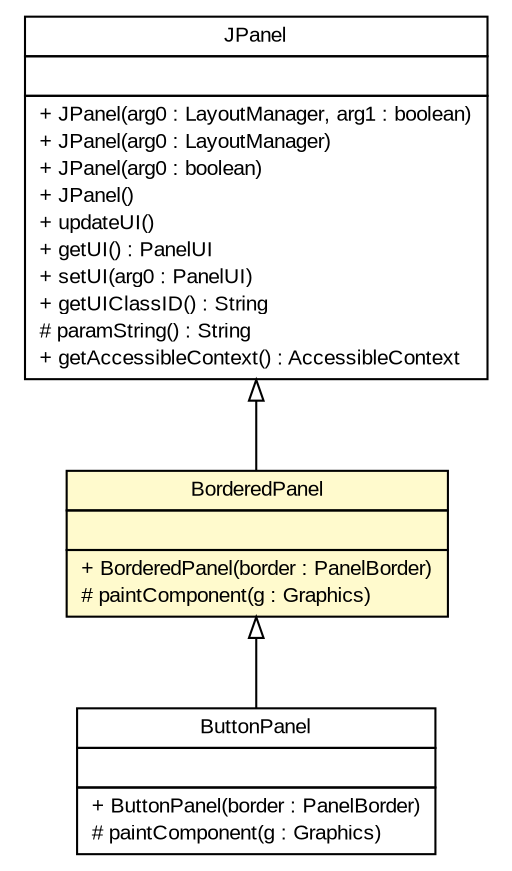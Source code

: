 #!/usr/local/bin/dot
#
# Class diagram 
# Generated by UMLGraph version R5_6 (http://www.umlgraph.org/)
#

digraph G {
	edge [fontname="arial",fontsize=10,labelfontname="arial",labelfontsize=10];
	node [fontname="arial",fontsize=10,shape=plaintext];
	nodesep=0.25;
	ranksep=0.5;
	// com.github.tilastokeskus.matertis.ui.ButtonPanel
	c1141 [label=<<table title="com.github.tilastokeskus.matertis.ui.ButtonPanel" border="0" cellborder="1" cellspacing="0" cellpadding="2" port="p" href="./ButtonPanel.html">
		<tr><td><table border="0" cellspacing="0" cellpadding="1">
<tr><td align="center" balign="center"> ButtonPanel </td></tr>
		</table></td></tr>
		<tr><td><table border="0" cellspacing="0" cellpadding="1">
<tr><td align="left" balign="left">  </td></tr>
		</table></td></tr>
		<tr><td><table border="0" cellspacing="0" cellpadding="1">
<tr><td align="left" balign="left"> + ButtonPanel(border : PanelBorder) </td></tr>
<tr><td align="left" balign="left"> # paintComponent(g : Graphics) </td></tr>
		</table></td></tr>
		</table>>, URL="./ButtonPanel.html", fontname="arial", fontcolor="black", fontsize=10.0];
	// com.github.tilastokeskus.matertis.ui.BorderedPanel
	c1142 [label=<<table title="com.github.tilastokeskus.matertis.ui.BorderedPanel" border="0" cellborder="1" cellspacing="0" cellpadding="2" port="p" bgcolor="lemonChiffon" href="./BorderedPanel.html">
		<tr><td><table border="0" cellspacing="0" cellpadding="1">
<tr><td align="center" balign="center"> BorderedPanel </td></tr>
		</table></td></tr>
		<tr><td><table border="0" cellspacing="0" cellpadding="1">
<tr><td align="left" balign="left">  </td></tr>
		</table></td></tr>
		<tr><td><table border="0" cellspacing="0" cellpadding="1">
<tr><td align="left" balign="left"> + BorderedPanel(border : PanelBorder) </td></tr>
<tr><td align="left" balign="left"> # paintComponent(g : Graphics) </td></tr>
		</table></td></tr>
		</table>>, URL="./BorderedPanel.html", fontname="arial", fontcolor="black", fontsize=10.0];
	//com.github.tilastokeskus.matertis.ui.ButtonPanel extends com.github.tilastokeskus.matertis.ui.BorderedPanel
	c1142:p -> c1141:p [dir=back,arrowtail=empty];
	//com.github.tilastokeskus.matertis.ui.BorderedPanel extends javax.swing.JPanel
	c1161:p -> c1142:p [dir=back,arrowtail=empty];
	// javax.swing.JPanel
	c1161 [label=<<table title="javax.swing.JPanel" border="0" cellborder="1" cellspacing="0" cellpadding="2" port="p" href="http://java.sun.com/j2se/1.4.2/docs/api/javax/swing/JPanel.html">
		<tr><td><table border="0" cellspacing="0" cellpadding="1">
<tr><td align="center" balign="center"> JPanel </td></tr>
		</table></td></tr>
		<tr><td><table border="0" cellspacing="0" cellpadding="1">
<tr><td align="left" balign="left">  </td></tr>
		</table></td></tr>
		<tr><td><table border="0" cellspacing="0" cellpadding="1">
<tr><td align="left" balign="left"> + JPanel(arg0 : LayoutManager, arg1 : boolean) </td></tr>
<tr><td align="left" balign="left"> + JPanel(arg0 : LayoutManager) </td></tr>
<tr><td align="left" balign="left"> + JPanel(arg0 : boolean) </td></tr>
<tr><td align="left" balign="left"> + JPanel() </td></tr>
<tr><td align="left" balign="left"> + updateUI() </td></tr>
<tr><td align="left" balign="left"> + getUI() : PanelUI </td></tr>
<tr><td align="left" balign="left"> + setUI(arg0 : PanelUI) </td></tr>
<tr><td align="left" balign="left"> + getUIClassID() : String </td></tr>
<tr><td align="left" balign="left"> # paramString() : String </td></tr>
<tr><td align="left" balign="left"> + getAccessibleContext() : AccessibleContext </td></tr>
		</table></td></tr>
		</table>>, URL="http://java.sun.com/j2se/1.4.2/docs/api/javax/swing/JPanel.html", fontname="arial", fontcolor="black", fontsize=10.0];
}

